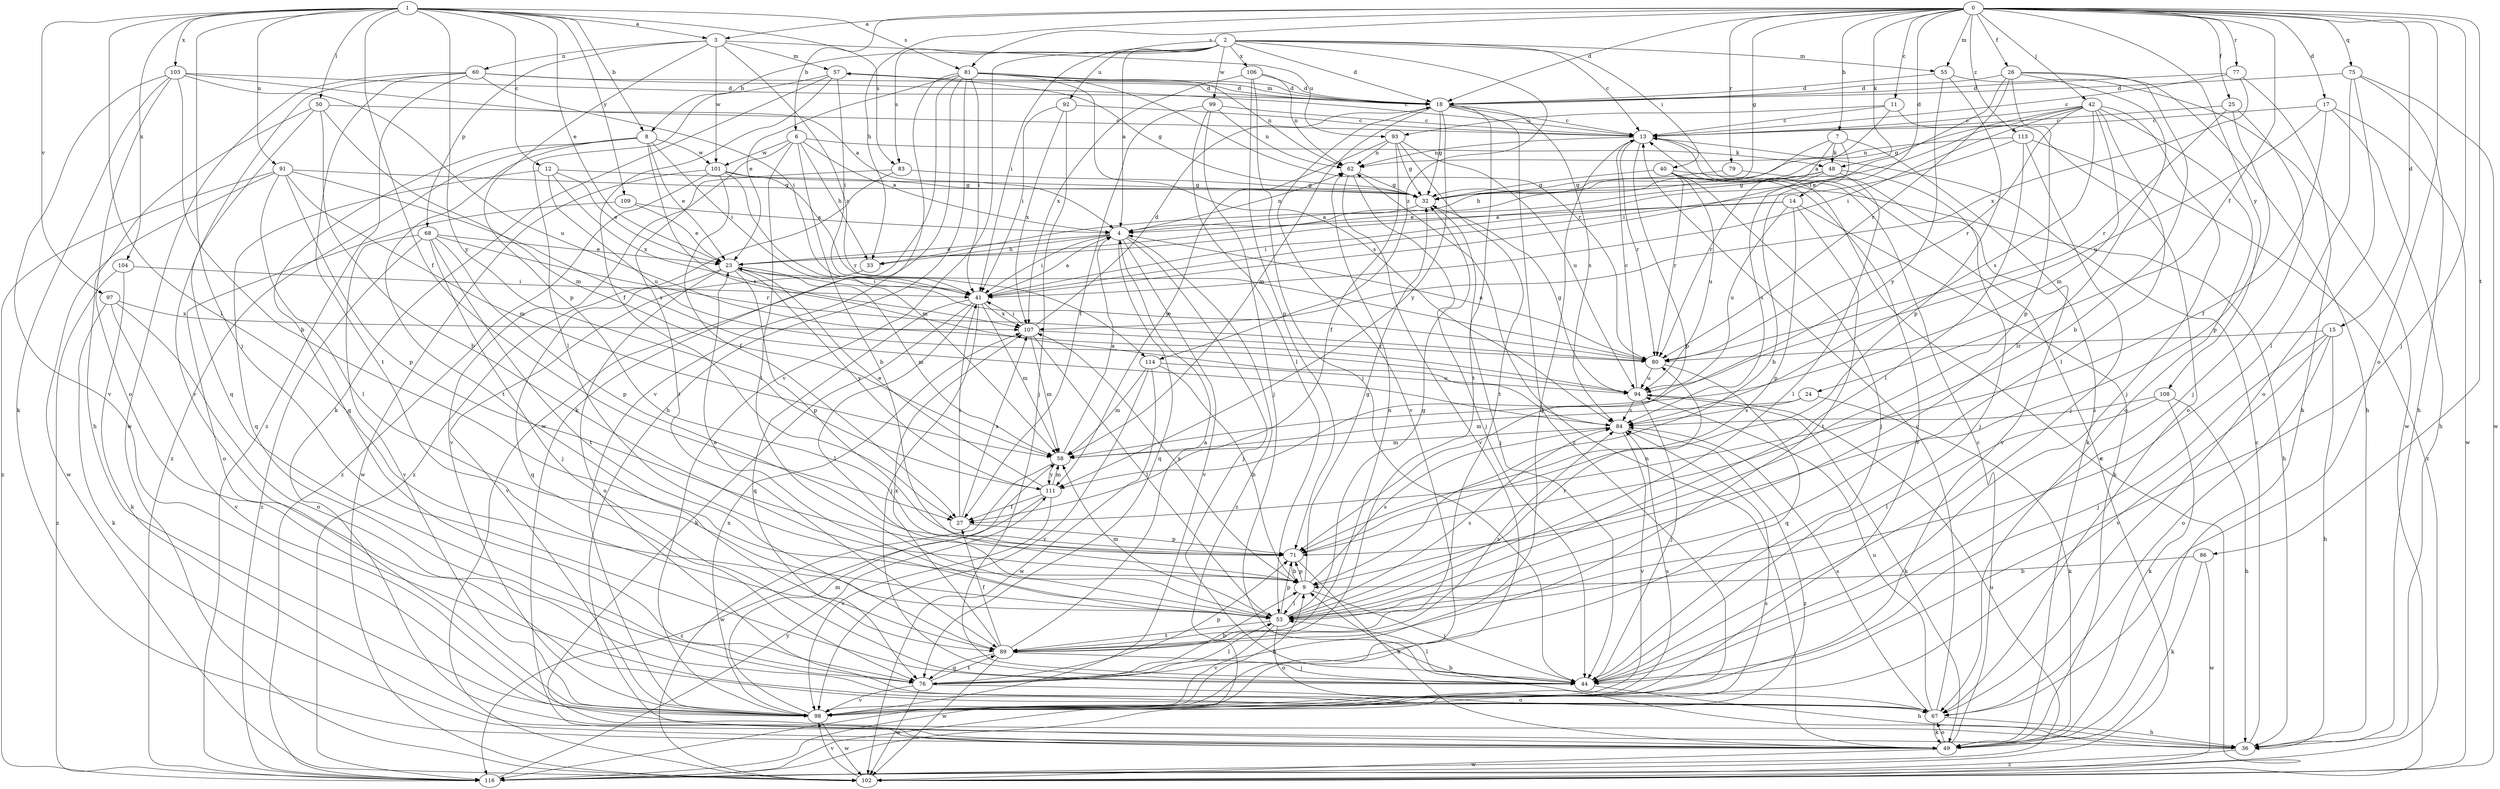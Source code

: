 strict digraph  {
0;
1;
2;
3;
4;
6;
7;
8;
9;
11;
12;
13;
14;
15;
17;
18;
23;
24;
25;
26;
27;
32;
33;
36;
40;
41;
42;
44;
48;
49;
50;
53;
55;
57;
58;
60;
62;
67;
68;
71;
75;
76;
77;
79;
80;
81;
83;
84;
86;
89;
91;
92;
93;
94;
97;
98;
99;
101;
102;
103;
104;
106;
107;
108;
109;
111;
113;
114;
116;
0 -> 3  [label=a];
0 -> 6  [label=b];
0 -> 7  [label=b];
0 -> 11  [label=c];
0 -> 14  [label=d];
0 -> 15  [label=d];
0 -> 17  [label=d];
0 -> 18  [label=d];
0 -> 24  [label=f];
0 -> 25  [label=f];
0 -> 26  [label=f];
0 -> 32  [label=g];
0 -> 33  [label=h];
0 -> 42  [label=j];
0 -> 44  [label=j];
0 -> 48  [label=k];
0 -> 55  [label=m];
0 -> 67  [label=o];
0 -> 75  [label=q];
0 -> 77  [label=r];
0 -> 79  [label=r];
0 -> 81  [label=s];
0 -> 86  [label=t];
0 -> 108  [label=y];
0 -> 113  [label=z];
1 -> 3  [label=a];
1 -> 8  [label=b];
1 -> 12  [label=c];
1 -> 23  [label=e];
1 -> 27  [label=f];
1 -> 44  [label=j];
1 -> 50  [label=l];
1 -> 53  [label=l];
1 -> 81  [label=s];
1 -> 83  [label=s];
1 -> 91  [label=u];
1 -> 97  [label=v];
1 -> 103  [label=x];
1 -> 104  [label=x];
1 -> 109  [label=y];
1 -> 111  [label=y];
2 -> 4  [label=a];
2 -> 8  [label=b];
2 -> 13  [label=c];
2 -> 18  [label=d];
2 -> 40  [label=i];
2 -> 41  [label=i];
2 -> 55  [label=m];
2 -> 83  [label=s];
2 -> 92  [label=u];
2 -> 98  [label=v];
2 -> 99  [label=w];
2 -> 106  [label=x];
2 -> 114  [label=z];
3 -> 57  [label=m];
3 -> 60  [label=n];
3 -> 68  [label=p];
3 -> 71  [label=p];
3 -> 93  [label=u];
3 -> 101  [label=w];
3 -> 114  [label=z];
4 -> 23  [label=e];
4 -> 33  [label=h];
4 -> 41  [label=i];
4 -> 44  [label=j];
4 -> 62  [label=n];
4 -> 76  [label=q];
4 -> 98  [label=v];
4 -> 116  [label=z];
6 -> 4  [label=a];
6 -> 9  [label=b];
6 -> 33  [label=h];
6 -> 48  [label=k];
6 -> 53  [label=l];
6 -> 89  [label=t];
6 -> 101  [label=w];
7 -> 9  [label=b];
7 -> 33  [label=h];
7 -> 48  [label=k];
7 -> 49  [label=k];
7 -> 80  [label=r];
8 -> 23  [label=e];
8 -> 41  [label=i];
8 -> 76  [label=q];
8 -> 84  [label=s];
8 -> 89  [label=t];
8 -> 101  [label=w];
8 -> 116  [label=z];
9 -> 32  [label=g];
9 -> 44  [label=j];
9 -> 53  [label=l];
9 -> 71  [label=p];
9 -> 84  [label=s];
9 -> 107  [label=x];
11 -> 4  [label=a];
11 -> 13  [label=c];
11 -> 67  [label=o];
11 -> 93  [label=u];
12 -> 23  [label=e];
12 -> 32  [label=g];
12 -> 76  [label=q];
12 -> 94  [label=u];
12 -> 107  [label=x];
13 -> 62  [label=n];
13 -> 71  [label=p];
13 -> 76  [label=q];
13 -> 80  [label=r];
14 -> 4  [label=a];
14 -> 41  [label=i];
14 -> 49  [label=k];
14 -> 71  [label=p];
14 -> 89  [label=t];
14 -> 94  [label=u];
15 -> 36  [label=h];
15 -> 44  [label=j];
15 -> 67  [label=o];
15 -> 80  [label=r];
15 -> 98  [label=v];
17 -> 13  [label=c];
17 -> 27  [label=f];
17 -> 36  [label=h];
17 -> 94  [label=u];
17 -> 102  [label=w];
18 -> 13  [label=c];
18 -> 32  [label=g];
18 -> 57  [label=m];
18 -> 58  [label=m];
18 -> 84  [label=s];
18 -> 89  [label=t];
18 -> 98  [label=v];
18 -> 111  [label=y];
18 -> 116  [label=z];
23 -> 41  [label=i];
23 -> 58  [label=m];
23 -> 67  [label=o];
23 -> 71  [label=p];
23 -> 76  [label=q];
23 -> 111  [label=y];
24 -> 49  [label=k];
24 -> 58  [label=m];
24 -> 84  [label=s];
25 -> 13  [label=c];
25 -> 44  [label=j];
25 -> 71  [label=p];
25 -> 80  [label=r];
26 -> 9  [label=b];
26 -> 18  [label=d];
26 -> 36  [label=h];
26 -> 41  [label=i];
26 -> 53  [label=l];
26 -> 71  [label=p];
26 -> 80  [label=r];
27 -> 41  [label=i];
27 -> 71  [label=p];
27 -> 107  [label=x];
32 -> 4  [label=a];
32 -> 44  [label=j];
33 -> 98  [label=v];
36 -> 9  [label=b];
36 -> 13  [label=c];
36 -> 116  [label=z];
40 -> 32  [label=g];
40 -> 36  [label=h];
40 -> 44  [label=j];
40 -> 80  [label=r];
40 -> 94  [label=u];
40 -> 98  [label=v];
41 -> 4  [label=a];
41 -> 44  [label=j];
41 -> 49  [label=k];
41 -> 53  [label=l];
41 -> 58  [label=m];
41 -> 76  [label=q];
41 -> 107  [label=x];
42 -> 13  [label=c];
42 -> 23  [label=e];
42 -> 32  [label=g];
42 -> 41  [label=i];
42 -> 44  [label=j];
42 -> 53  [label=l];
42 -> 58  [label=m];
42 -> 67  [label=o];
42 -> 80  [label=r];
42 -> 84  [label=s];
44 -> 36  [label=h];
44 -> 53  [label=l];
48 -> 23  [label=e];
48 -> 32  [label=g];
48 -> 44  [label=j];
48 -> 53  [label=l];
48 -> 84  [label=s];
49 -> 13  [label=c];
49 -> 62  [label=n];
49 -> 67  [label=o];
49 -> 102  [label=w];
50 -> 9  [label=b];
50 -> 13  [label=c];
50 -> 36  [label=h];
50 -> 58  [label=m];
50 -> 76  [label=q];
53 -> 23  [label=e];
53 -> 32  [label=g];
53 -> 58  [label=m];
53 -> 67  [label=o];
53 -> 71  [label=p];
53 -> 80  [label=r];
53 -> 84  [label=s];
53 -> 89  [label=t];
53 -> 98  [label=v];
55 -> 18  [label=d];
55 -> 71  [label=p];
55 -> 102  [label=w];
55 -> 111  [label=y];
57 -> 18  [label=d];
57 -> 27  [label=f];
57 -> 32  [label=g];
57 -> 41  [label=i];
57 -> 49  [label=k];
57 -> 53  [label=l];
58 -> 4  [label=a];
58 -> 102  [label=w];
58 -> 111  [label=y];
60 -> 13  [label=c];
60 -> 18  [label=d];
60 -> 41  [label=i];
60 -> 89  [label=t];
60 -> 98  [label=v];
60 -> 102  [label=w];
60 -> 116  [label=z];
62 -> 32  [label=g];
62 -> 44  [label=j];
62 -> 98  [label=v];
67 -> 13  [label=c];
67 -> 36  [label=h];
67 -> 49  [label=k];
67 -> 84  [label=s];
67 -> 94  [label=u];
68 -> 23  [label=e];
68 -> 44  [label=j];
68 -> 71  [label=p];
68 -> 80  [label=r];
68 -> 89  [label=t];
68 -> 98  [label=v];
68 -> 116  [label=z];
71 -> 9  [label=b];
71 -> 49  [label=k];
75 -> 18  [label=d];
75 -> 36  [label=h];
75 -> 53  [label=l];
75 -> 67  [label=o];
75 -> 102  [label=w];
76 -> 9  [label=b];
76 -> 53  [label=l];
76 -> 67  [label=o];
76 -> 71  [label=p];
76 -> 89  [label=t];
76 -> 98  [label=v];
76 -> 102  [label=w];
77 -> 13  [label=c];
77 -> 18  [label=d];
77 -> 49  [label=k];
77 -> 107  [label=x];
79 -> 32  [label=g];
79 -> 98  [label=v];
80 -> 4  [label=a];
80 -> 23  [label=e];
80 -> 76  [label=q];
80 -> 94  [label=u];
81 -> 18  [label=d];
81 -> 23  [label=e];
81 -> 36  [label=h];
81 -> 41  [label=i];
81 -> 49  [label=k];
81 -> 62  [label=n];
81 -> 80  [label=r];
81 -> 84  [label=s];
81 -> 98  [label=v];
81 -> 102  [label=w];
83 -> 32  [label=g];
83 -> 98  [label=v];
83 -> 116  [label=z];
84 -> 58  [label=m];
84 -> 98  [label=v];
84 -> 116  [label=z];
86 -> 9  [label=b];
86 -> 49  [label=k];
86 -> 102  [label=w];
89 -> 4  [label=a];
89 -> 27  [label=f];
89 -> 44  [label=j];
89 -> 62  [label=n];
89 -> 76  [label=q];
89 -> 84  [label=s];
89 -> 102  [label=w];
89 -> 107  [label=x];
91 -> 32  [label=g];
91 -> 53  [label=l];
91 -> 58  [label=m];
91 -> 71  [label=p];
91 -> 84  [label=s];
91 -> 102  [label=w];
91 -> 116  [label=z];
92 -> 13  [label=c];
92 -> 41  [label=i];
92 -> 44  [label=j];
92 -> 107  [label=x];
93 -> 27  [label=f];
93 -> 32  [label=g];
93 -> 62  [label=n];
93 -> 89  [label=t];
93 -> 94  [label=u];
93 -> 111  [label=y];
94 -> 13  [label=c];
94 -> 32  [label=g];
94 -> 44  [label=j];
94 -> 49  [label=k];
94 -> 84  [label=s];
97 -> 49  [label=k];
97 -> 67  [label=o];
97 -> 98  [label=v];
97 -> 107  [label=x];
98 -> 9  [label=b];
98 -> 58  [label=m];
98 -> 84  [label=s];
98 -> 102  [label=w];
98 -> 107  [label=x];
99 -> 13  [label=c];
99 -> 27  [label=f];
99 -> 44  [label=j];
99 -> 53  [label=l];
99 -> 62  [label=n];
101 -> 27  [label=f];
101 -> 32  [label=g];
101 -> 58  [label=m];
101 -> 80  [label=r];
101 -> 102  [label=w];
101 -> 116  [label=z];
102 -> 13  [label=c];
102 -> 98  [label=v];
103 -> 4  [label=a];
103 -> 9  [label=b];
103 -> 18  [label=d];
103 -> 49  [label=k];
103 -> 67  [label=o];
103 -> 94  [label=u];
103 -> 98  [label=v];
104 -> 41  [label=i];
104 -> 49  [label=k];
104 -> 116  [label=z];
106 -> 18  [label=d];
106 -> 44  [label=j];
106 -> 62  [label=n];
106 -> 71  [label=p];
106 -> 107  [label=x];
107 -> 18  [label=d];
107 -> 41  [label=i];
107 -> 53  [label=l];
107 -> 58  [label=m];
107 -> 80  [label=r];
108 -> 36  [label=h];
108 -> 49  [label=k];
108 -> 53  [label=l];
108 -> 84  [label=s];
109 -> 4  [label=a];
109 -> 23  [label=e];
109 -> 67  [label=o];
111 -> 23  [label=e];
111 -> 27  [label=f];
111 -> 58  [label=m];
111 -> 98  [label=v];
111 -> 116  [label=z];
113 -> 41  [label=i];
113 -> 44  [label=j];
113 -> 53  [label=l];
113 -> 62  [label=n];
113 -> 116  [label=z];
114 -> 9  [label=b];
114 -> 58  [label=m];
114 -> 94  [label=u];
114 -> 98  [label=v];
114 -> 102  [label=w];
116 -> 13  [label=c];
116 -> 84  [label=s];
116 -> 94  [label=u];
116 -> 111  [label=y];
}

